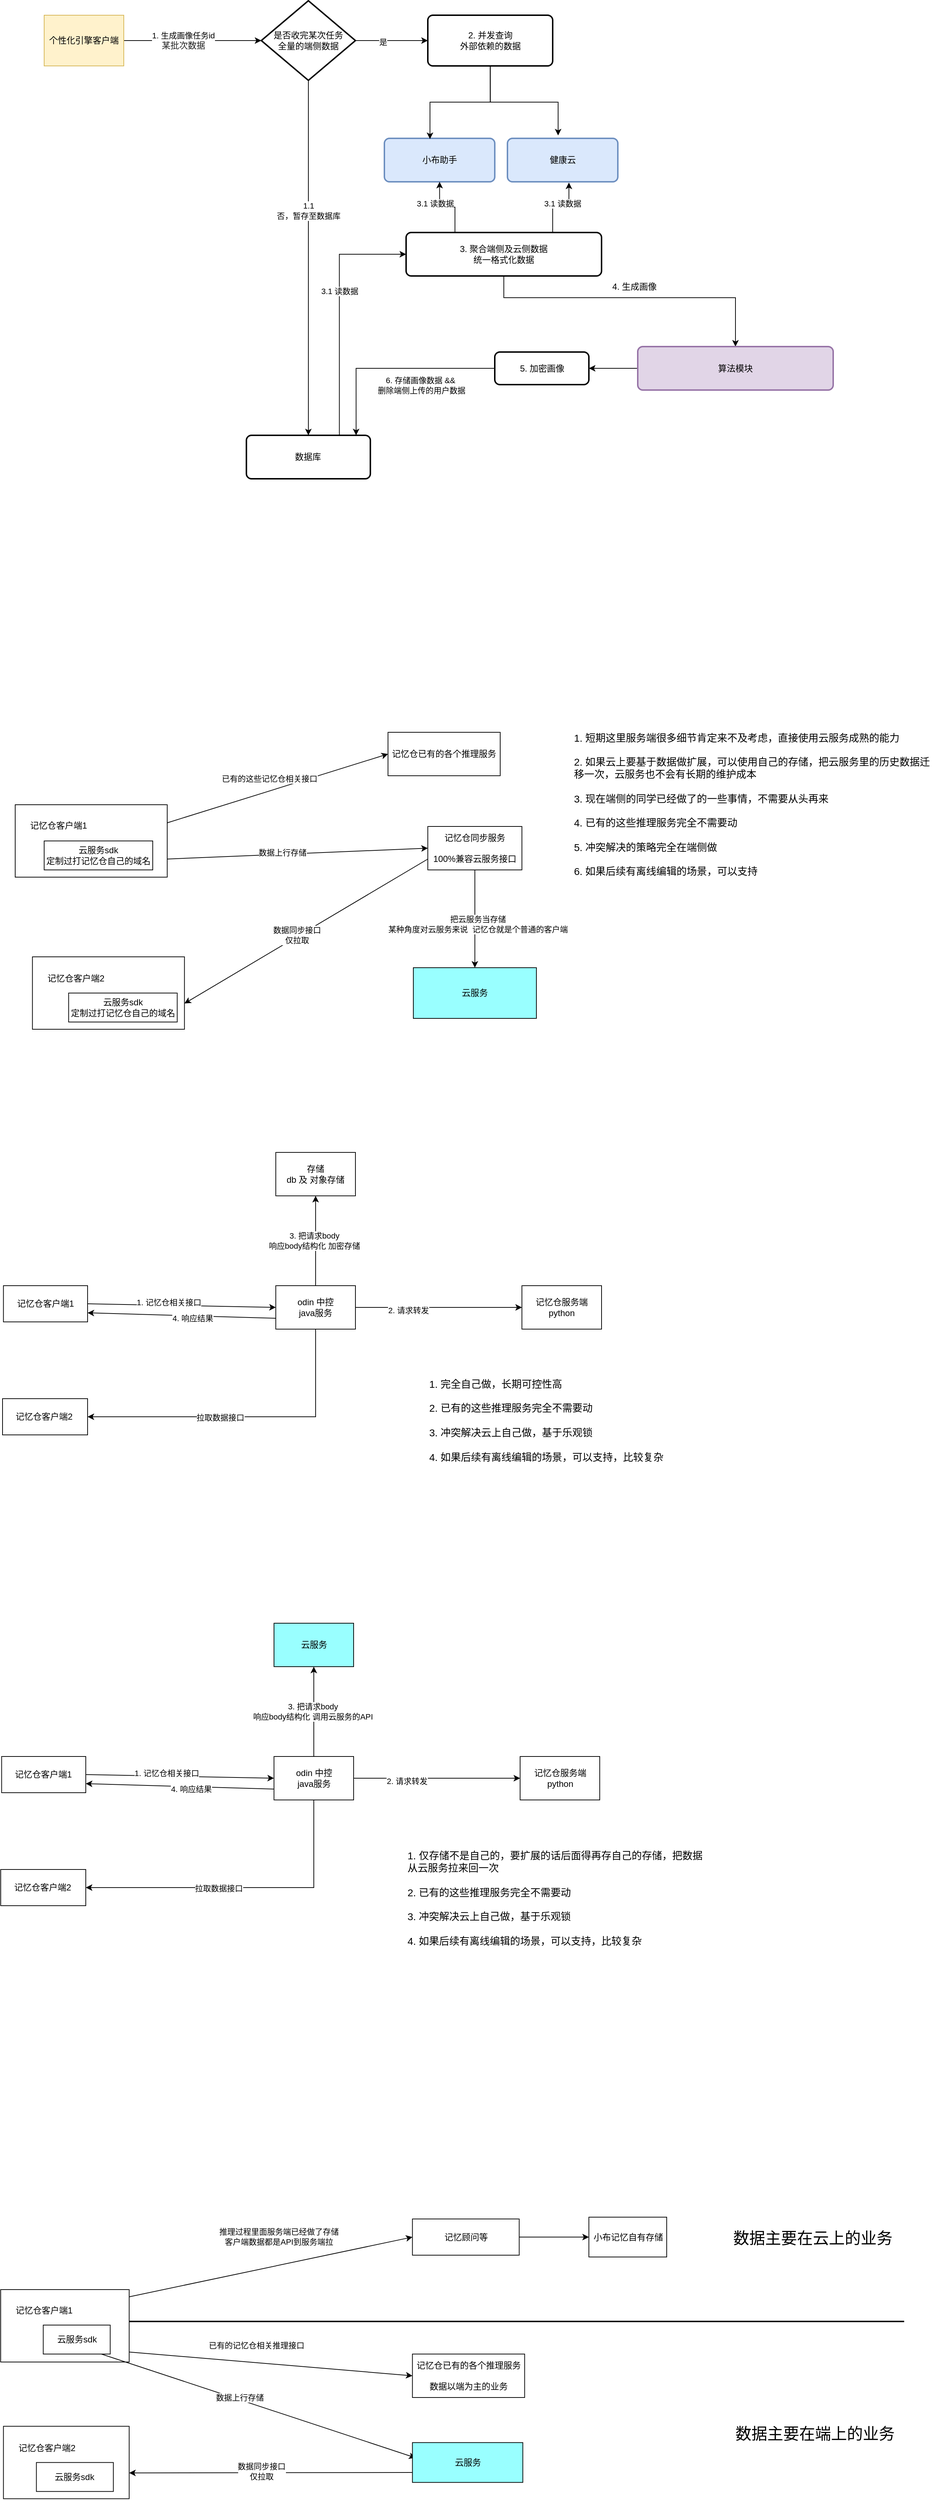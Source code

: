 <mxfile version="26.2.15">
  <diagram name="第 1 页" id="9Vp9r34HSa7TCJ5cDDs_">
    <mxGraphModel dx="2253" dy="769" grid="1" gridSize="10" guides="1" tooltips="1" connect="1" arrows="1" fold="1" page="1" pageScale="1" pageWidth="827" pageHeight="1169" math="0" shadow="0">
      <root>
        <mxCell id="0" />
        <mxCell id="1" parent="0" />
        <mxCell id="90wLf6iU2kTBtkmCEFJq-8" style="edgeStyle=orthogonalEdgeStyle;rounded=0;orthogonalLoop=1;jettySize=auto;html=1;exitX=1;exitY=0.5;exitDx=0;exitDy=0;entryX=0;entryY=0.5;entryDx=0;entryDy=0;entryPerimeter=0;" parent="1" source="90wLf6iU2kTBtkmCEFJq-5" target="imzAhuGTkj68UniixFWX-2" edge="1">
          <mxGeometry relative="1" as="geometry">
            <mxPoint x="30" y="120" as="sourcePoint" />
            <mxPoint x="255" y="160" as="targetPoint" />
          </mxGeometry>
        </mxCell>
        <mxCell id="90wLf6iU2kTBtkmCEFJq-10" value="1. 生成画像任务id&lt;br&gt;&lt;span style=&quot;color: rgb(33, 33, 33); font-family: Inter, OpenSans, Helvetica, Arial, sans-serif; font-size: 12px; text-align: left; white-space: pre-wrap;&quot;&gt;某批次数据&lt;/span&gt;" style="edgeLabel;html=1;align=center;verticalAlign=middle;resizable=0;points=[];" parent="90wLf6iU2kTBtkmCEFJq-8" vertex="1" connectable="0">
          <mxGeometry x="-0.1" y="-2" relative="1" as="geometry">
            <mxPoint x="-4" y="-2" as="offset" />
          </mxGeometry>
        </mxCell>
        <mxCell id="90wLf6iU2kTBtkmCEFJq-5" value="个性化引擎客户端" style="rounded=0;whiteSpace=wrap;html=1;fillColor=#fff2cc;strokeColor=#d6b656;" parent="1" vertex="1">
          <mxGeometry x="-140" y="150" width="110" height="70" as="geometry" />
        </mxCell>
        <mxCell id="imzAhuGTkj68UniixFWX-3" style="edgeStyle=orthogonalEdgeStyle;rounded=0;orthogonalLoop=1;jettySize=auto;html=1;exitX=0.5;exitY=1;exitDx=0;exitDy=0;exitPerimeter=0;entryX=0.5;entryY=0;entryDx=0;entryDy=0;" parent="1" source="imzAhuGTkj68UniixFWX-2" target="imzAhuGTkj68UniixFWX-5" edge="1">
          <mxGeometry relative="1" as="geometry">
            <mxPoint x="225" y="330" as="targetPoint" />
          </mxGeometry>
        </mxCell>
        <mxCell id="imzAhuGTkj68UniixFWX-4" value="1.1&lt;br&gt;否，暂存至数据库" style="edgeLabel;html=1;align=center;verticalAlign=middle;resizable=0;points=[];" parent="imzAhuGTkj68UniixFWX-3" vertex="1" connectable="0">
          <mxGeometry x="-0.028" y="-1" relative="1" as="geometry">
            <mxPoint x="1" y="-58" as="offset" />
          </mxGeometry>
        </mxCell>
        <mxCell id="imzAhuGTkj68UniixFWX-6" style="edgeStyle=orthogonalEdgeStyle;rounded=0;orthogonalLoop=1;jettySize=auto;html=1;exitX=1;exitY=0.5;exitDx=0;exitDy=0;exitPerimeter=0;entryX=0;entryY=0.5;entryDx=0;entryDy=0;" parent="1" source="imzAhuGTkj68UniixFWX-2" target="imzAhuGTkj68UniixFWX-7" edge="1">
          <mxGeometry relative="1" as="geometry">
            <mxPoint x="380" y="185" as="targetPoint" />
          </mxGeometry>
        </mxCell>
        <mxCell id="imzAhuGTkj68UniixFWX-8" value="是" style="edgeLabel;html=1;align=center;verticalAlign=middle;resizable=0;points=[];" parent="imzAhuGTkj68UniixFWX-6" vertex="1" connectable="0">
          <mxGeometry x="-0.237" y="-2" relative="1" as="geometry">
            <mxPoint as="offset" />
          </mxGeometry>
        </mxCell>
        <mxCell id="imzAhuGTkj68UniixFWX-2" value="是否收完某次任务&lt;br&gt;全量的端侧数据" style="strokeWidth=2;html=1;shape=mxgraph.flowchart.decision;whiteSpace=wrap;" parent="1" vertex="1">
          <mxGeometry x="160" y="130" width="130" height="110" as="geometry" />
        </mxCell>
        <mxCell id="imzAhuGTkj68UniixFWX-27" style="edgeStyle=orthogonalEdgeStyle;rounded=0;orthogonalLoop=1;jettySize=auto;html=1;exitX=0.75;exitY=0;exitDx=0;exitDy=0;entryX=0;entryY=0.5;entryDx=0;entryDy=0;" parent="1" source="imzAhuGTkj68UniixFWX-5" target="imzAhuGTkj68UniixFWX-14" edge="1">
          <mxGeometry relative="1" as="geometry" />
        </mxCell>
        <mxCell id="imzAhuGTkj68UniixFWX-28" value="3.1 读数据" style="edgeLabel;html=1;align=center;verticalAlign=middle;resizable=0;points=[];" parent="imzAhuGTkj68UniixFWX-27" vertex="1" connectable="0">
          <mxGeometry x="-0.125" relative="1" as="geometry">
            <mxPoint y="-50" as="offset" />
          </mxGeometry>
        </mxCell>
        <mxCell id="imzAhuGTkj68UniixFWX-5" value="数据库" style="rounded=1;whiteSpace=wrap;html=1;absoluteArcSize=1;arcSize=14;strokeWidth=2;" parent="1" vertex="1">
          <mxGeometry x="139.38" y="730" width="171.25" height="60" as="geometry" />
        </mxCell>
        <mxCell id="imzAhuGTkj68UniixFWX-7" value="2. 并发查询&lt;br&gt;外部依赖的数据" style="rounded=1;whiteSpace=wrap;html=1;absoluteArcSize=1;arcSize=14;strokeWidth=2;" parent="1" vertex="1">
          <mxGeometry x="390" y="150" width="172.5" height="70" as="geometry" />
        </mxCell>
        <mxCell id="imzAhuGTkj68UniixFWX-10" value="小布助手" style="rounded=1;whiteSpace=wrap;html=1;absoluteArcSize=1;arcSize=14;strokeWidth=2;fillColor=#dae8fc;strokeColor=#6c8ebf;" parent="1" vertex="1">
          <mxGeometry x="330" y="320" width="152.5" height="60" as="geometry" />
        </mxCell>
        <mxCell id="imzAhuGTkj68UniixFWX-11" value="健康云" style="rounded=1;whiteSpace=wrap;html=1;absoluteArcSize=1;arcSize=14;strokeWidth=2;fillColor=#dae8fc;strokeColor=#6c8ebf;" parent="1" vertex="1">
          <mxGeometry x="500" y="320" width="152.5" height="60" as="geometry" />
        </mxCell>
        <mxCell id="imzAhuGTkj68UniixFWX-12" style="edgeStyle=orthogonalEdgeStyle;rounded=0;orthogonalLoop=1;jettySize=auto;html=1;exitX=0.5;exitY=1;exitDx=0;exitDy=0;entryX=0.413;entryY=0.017;entryDx=0;entryDy=0;entryPerimeter=0;" parent="1" source="imzAhuGTkj68UniixFWX-7" target="imzAhuGTkj68UniixFWX-10" edge="1">
          <mxGeometry relative="1" as="geometry" />
        </mxCell>
        <mxCell id="imzAhuGTkj68UniixFWX-13" style="edgeStyle=orthogonalEdgeStyle;rounded=0;orthogonalLoop=1;jettySize=auto;html=1;exitX=0.5;exitY=1;exitDx=0;exitDy=0;entryX=0.459;entryY=-0.067;entryDx=0;entryDy=0;entryPerimeter=0;" parent="1" source="imzAhuGTkj68UniixFWX-7" target="imzAhuGTkj68UniixFWX-11" edge="1">
          <mxGeometry relative="1" as="geometry" />
        </mxCell>
        <mxCell id="imzAhuGTkj68UniixFWX-17" style="edgeStyle=orthogonalEdgeStyle;rounded=0;orthogonalLoop=1;jettySize=auto;html=1;exitX=0.25;exitY=0;exitDx=0;exitDy=0;entryX=0.5;entryY=1;entryDx=0;entryDy=0;" parent="1" source="imzAhuGTkj68UniixFWX-14" target="imzAhuGTkj68UniixFWX-10" edge="1">
          <mxGeometry relative="1" as="geometry" />
        </mxCell>
        <mxCell id="imzAhuGTkj68UniixFWX-20" style="edgeStyle=orthogonalEdgeStyle;rounded=0;orthogonalLoop=1;jettySize=auto;html=1;exitX=0.5;exitY=1;exitDx=0;exitDy=0;entryX=0.5;entryY=0;entryDx=0;entryDy=0;" parent="1" source="imzAhuGTkj68UniixFWX-14" target="imzAhuGTkj68UniixFWX-19" edge="1">
          <mxGeometry relative="1" as="geometry">
            <Array as="points">
              <mxPoint x="495" y="540" />
              <mxPoint x="815" y="540" />
            </Array>
          </mxGeometry>
        </mxCell>
        <mxCell id="imzAhuGTkj68UniixFWX-14" value="3. 聚合端侧及云侧数据&lt;br&gt;统一格式化数据" style="rounded=1;whiteSpace=wrap;html=1;absoluteArcSize=1;arcSize=14;strokeWidth=2;" parent="1" vertex="1">
          <mxGeometry x="360" y="450" width="270" height="60" as="geometry" />
        </mxCell>
        <mxCell id="imzAhuGTkj68UniixFWX-18" style="edgeStyle=orthogonalEdgeStyle;rounded=0;orthogonalLoop=1;jettySize=auto;html=1;exitX=0.75;exitY=0;exitDx=0;exitDy=0;entryX=0.557;entryY=1.017;entryDx=0;entryDy=0;entryPerimeter=0;" parent="1" source="imzAhuGTkj68UniixFWX-14" target="imzAhuGTkj68UniixFWX-11" edge="1">
          <mxGeometry relative="1" as="geometry" />
        </mxCell>
        <mxCell id="imzAhuGTkj68UniixFWX-24" style="edgeStyle=orthogonalEdgeStyle;rounded=0;orthogonalLoop=1;jettySize=auto;html=1;exitX=0;exitY=0.5;exitDx=0;exitDy=0;entryX=1;entryY=0.5;entryDx=0;entryDy=0;" parent="1" source="imzAhuGTkj68UniixFWX-19" target="imzAhuGTkj68UniixFWX-25" edge="1">
          <mxGeometry relative="1" as="geometry">
            <mxPoint x="500" y="610" as="targetPoint" />
          </mxGeometry>
        </mxCell>
        <mxCell id="imzAhuGTkj68UniixFWX-19" value="算法模块" style="rounded=1;whiteSpace=wrap;html=1;absoluteArcSize=1;arcSize=14;strokeWidth=2;fillColor=#e1d5e7;strokeColor=#9673a6;" parent="1" vertex="1">
          <mxGeometry x="680" y="607.5" width="270" height="60" as="geometry" />
        </mxCell>
        <mxCell id="imzAhuGTkj68UniixFWX-25" value="5. 加密画像" style="rounded=1;whiteSpace=wrap;html=1;absoluteArcSize=1;arcSize=14;strokeWidth=2;" parent="1" vertex="1">
          <mxGeometry x="482.5" y="615" width="130" height="45" as="geometry" />
        </mxCell>
        <mxCell id="imzAhuGTkj68UniixFWX-29" style="edgeStyle=orthogonalEdgeStyle;rounded=0;orthogonalLoop=1;jettySize=auto;html=1;exitX=0;exitY=0.5;exitDx=0;exitDy=0;entryX=0.885;entryY=0;entryDx=0;entryDy=0;entryPerimeter=0;" parent="1" source="imzAhuGTkj68UniixFWX-25" target="imzAhuGTkj68UniixFWX-5" edge="1">
          <mxGeometry relative="1" as="geometry" />
        </mxCell>
        <mxCell id="imzAhuGTkj68UniixFWX-31" value="6. 存储画像数据 &amp;amp;&amp;amp;&amp;nbsp;&lt;br&gt;删除端侧上传的用户数据" style="edgeLabel;html=1;align=center;verticalAlign=middle;resizable=0;points=[];" parent="imzAhuGTkj68UniixFWX-29" vertex="1" connectable="0">
          <mxGeometry x="-0.147" relative="1" as="geometry">
            <mxPoint x="19" y="23" as="offset" />
          </mxGeometry>
        </mxCell>
        <mxCell id="imzAhuGTkj68UniixFWX-32" value="4. 生成画像" style="text;html=1;align=center;verticalAlign=middle;resizable=0;points=[];autosize=1;strokeColor=none;fillColor=none;" parent="1" vertex="1">
          <mxGeometry x="635" y="510" width="80" height="30" as="geometry" />
        </mxCell>
        <mxCell id="imzAhuGTkj68UniixFWX-33" value="3.1 读数据" style="edgeLabel;html=1;align=center;verticalAlign=middle;resizable=0;points=[];" parent="1" vertex="1" connectable="0">
          <mxGeometry x="399.997" y="410.0" as="geometry" />
        </mxCell>
        <mxCell id="imzAhuGTkj68UniixFWX-34" value="3.1 读数据" style="edgeLabel;html=1;align=center;verticalAlign=middle;resizable=0;points=[];" parent="1" vertex="1" connectable="0">
          <mxGeometry x="576.247" y="410.0" as="geometry" />
        </mxCell>
        <mxCell id="7nJvu70s16uf_x4N0x23-5" style="rounded=0;orthogonalLoop=1;jettySize=auto;html=1;exitX=1;exitY=0.75;exitDx=0;exitDy=0;entryX=0;entryY=0.5;entryDx=0;entryDy=0;" edge="1" parent="1" source="7nJvu70s16uf_x4N0x23-1" target="7nJvu70s16uf_x4N0x23-2">
          <mxGeometry relative="1" as="geometry" />
        </mxCell>
        <mxCell id="7nJvu70s16uf_x4N0x23-51" value="数据上行存储" style="edgeLabel;html=1;align=center;verticalAlign=middle;resizable=0;points=[];" vertex="1" connectable="0" parent="7nJvu70s16uf_x4N0x23-5">
          <mxGeometry x="-0.117" y="3" relative="1" as="geometry">
            <mxPoint as="offset" />
          </mxGeometry>
        </mxCell>
        <mxCell id="7nJvu70s16uf_x4N0x23-63" style="rounded=0;orthogonalLoop=1;jettySize=auto;html=1;exitX=1;exitY=0.25;exitDx=0;exitDy=0;entryX=0;entryY=0.5;entryDx=0;entryDy=0;" edge="1" parent="1" source="7nJvu70s16uf_x4N0x23-1" target="7nJvu70s16uf_x4N0x23-62">
          <mxGeometry relative="1" as="geometry" />
        </mxCell>
        <mxCell id="7nJvu70s16uf_x4N0x23-64" value="已有的这些记忆仓相关接口" style="edgeLabel;html=1;align=center;verticalAlign=middle;resizable=0;points=[];" vertex="1" connectable="0" parent="7nJvu70s16uf_x4N0x23-63">
          <mxGeometry x="-0.196" y="3" relative="1" as="geometry">
            <mxPoint x="19" y="-20" as="offset" />
          </mxGeometry>
        </mxCell>
        <mxCell id="7nJvu70s16uf_x4N0x23-1" value="" style="rounded=0;whiteSpace=wrap;html=1;" vertex="1" parent="1">
          <mxGeometry x="-180" y="1240" width="210" height="100" as="geometry" />
        </mxCell>
        <mxCell id="7nJvu70s16uf_x4N0x23-10" style="rounded=0;orthogonalLoop=1;jettySize=auto;html=1;exitX=0;exitY=0.75;exitDx=0;exitDy=0;entryX=1;entryY=0.644;entryDx=0;entryDy=0;entryPerimeter=0;" edge="1" parent="1" source="7nJvu70s16uf_x4N0x23-2" target="7nJvu70s16uf_x4N0x23-7">
          <mxGeometry relative="1" as="geometry">
            <mxPoint x="306.25" y="1445" as="sourcePoint" />
          </mxGeometry>
        </mxCell>
        <mxCell id="7nJvu70s16uf_x4N0x23-52" value="数据同步接口&lt;br&gt;仅拉取" style="edgeLabel;html=1;align=center;verticalAlign=middle;resizable=0;points=[];" vertex="1" connectable="0" parent="7nJvu70s16uf_x4N0x23-10">
          <mxGeometry x="0.069" y="-2" relative="1" as="geometry">
            <mxPoint as="offset" />
          </mxGeometry>
        </mxCell>
        <mxCell id="7nJvu70s16uf_x4N0x23-48" style="edgeStyle=orthogonalEdgeStyle;rounded=0;orthogonalLoop=1;jettySize=auto;html=1;exitX=0.5;exitY=1;exitDx=0;exitDy=0;entryX=0.5;entryY=0;entryDx=0;entryDy=0;" edge="1" parent="1" source="7nJvu70s16uf_x4N0x23-2" target="7nJvu70s16uf_x4N0x23-12">
          <mxGeometry relative="1" as="geometry" />
        </mxCell>
        <mxCell id="7nJvu70s16uf_x4N0x23-49" value="把云服务当存储&lt;br&gt;某种角度对云服务来说&amp;nbsp; 记忆仓就是个普通的客户端" style="edgeLabel;html=1;align=center;verticalAlign=middle;resizable=0;points=[];" vertex="1" connectable="0" parent="7nJvu70s16uf_x4N0x23-48">
          <mxGeometry x="0.1" y="4" relative="1" as="geometry">
            <mxPoint as="offset" />
          </mxGeometry>
        </mxCell>
        <mxCell id="7nJvu70s16uf_x4N0x23-2" value="记忆仓同步服务&lt;br&gt;&lt;br&gt;100%兼容云服务接口" style="rounded=0;whiteSpace=wrap;html=1;" vertex="1" parent="1">
          <mxGeometry x="390" y="1270" width="130" height="60" as="geometry" />
        </mxCell>
        <mxCell id="7nJvu70s16uf_x4N0x23-3" value="云服务sdk&lt;br&gt;定制过打记忆仓自己的域名" style="rounded=0;whiteSpace=wrap;html=1;" vertex="1" parent="1">
          <mxGeometry x="-140" y="1290" width="150" height="40" as="geometry" />
        </mxCell>
        <mxCell id="7nJvu70s16uf_x4N0x23-4" value="记忆仓客户端1" style="text;html=1;align=center;verticalAlign=middle;whiteSpace=wrap;rounded=0;" vertex="1" parent="1">
          <mxGeometry x="-170" y="1249" width="100" height="40" as="geometry" />
        </mxCell>
        <mxCell id="7nJvu70s16uf_x4N0x23-7" value="" style="rounded=0;whiteSpace=wrap;html=1;" vertex="1" parent="1">
          <mxGeometry x="-156.19" y="1450" width="210" height="100" as="geometry" />
        </mxCell>
        <mxCell id="7nJvu70s16uf_x4N0x23-9" value="记忆仓客户端2" style="text;html=1;align=center;verticalAlign=middle;whiteSpace=wrap;rounded=0;" vertex="1" parent="1">
          <mxGeometry x="-146.19" y="1460" width="100" height="40" as="geometry" />
        </mxCell>
        <mxCell id="7nJvu70s16uf_x4N0x23-12" value="云服务" style="rounded=0;whiteSpace=wrap;html=1;fillColor=#99FFFF;" vertex="1" parent="1">
          <mxGeometry x="370" y="1465" width="170" height="70" as="geometry" />
        </mxCell>
        <mxCell id="7nJvu70s16uf_x4N0x23-25" style="rounded=0;orthogonalLoop=1;jettySize=auto;html=1;exitX=1;exitY=0.5;exitDx=0;exitDy=0;entryX=0;entryY=0.5;entryDx=0;entryDy=0;" edge="1" parent="1" source="7nJvu70s16uf_x4N0x23-27" target="7nJvu70s16uf_x4N0x23-53">
          <mxGeometry relative="1" as="geometry">
            <mxPoint y="1944" as="targetPoint" />
          </mxGeometry>
        </mxCell>
        <mxCell id="7nJvu70s16uf_x4N0x23-26" value="1. 记忆仓相关接口" style="edgeLabel;html=1;align=center;verticalAlign=middle;resizable=0;points=[];" vertex="1" connectable="0" parent="7nJvu70s16uf_x4N0x23-25">
          <mxGeometry x="-0.142" y="4" relative="1" as="geometry">
            <mxPoint as="offset" />
          </mxGeometry>
        </mxCell>
        <mxCell id="7nJvu70s16uf_x4N0x23-27" value="" style="rounded=0;whiteSpace=wrap;html=1;" vertex="1" parent="1">
          <mxGeometry x="-196.25" y="1904" width="116.25" height="50" as="geometry" />
        </mxCell>
        <mxCell id="7nJvu70s16uf_x4N0x23-32" value="记忆仓服务端&lt;br&gt;python" style="rounded=0;whiteSpace=wrap;html=1;" vertex="1" parent="1">
          <mxGeometry x="520" y="1904" width="110" height="60" as="geometry" />
        </mxCell>
        <mxCell id="7nJvu70s16uf_x4N0x23-34" value="记忆仓客户端1" style="text;html=1;align=center;verticalAlign=middle;whiteSpace=wrap;rounded=0;" vertex="1" parent="1">
          <mxGeometry x="-188.12" y="1909" width="100" height="40" as="geometry" />
        </mxCell>
        <mxCell id="7nJvu70s16uf_x4N0x23-35" value="" style="rounded=0;whiteSpace=wrap;html=1;" vertex="1" parent="1">
          <mxGeometry x="-197.5" y="2060" width="117.5" height="50" as="geometry" />
        </mxCell>
        <mxCell id="7nJvu70s16uf_x4N0x23-37" value="记忆仓客户端2" style="text;html=1;align=center;verticalAlign=middle;whiteSpace=wrap;rounded=0;" vertex="1" parent="1">
          <mxGeometry x="-186.82" y="2067.5" width="93.75" height="35" as="geometry" />
        </mxCell>
        <mxCell id="7nJvu70s16uf_x4N0x23-42" value="存储&lt;br&gt;db 及 对象存储" style="rounded=0;whiteSpace=wrap;html=1;" vertex="1" parent="1">
          <mxGeometry x="180" y="1720" width="110" height="60" as="geometry" />
        </mxCell>
        <mxCell id="7nJvu70s16uf_x4N0x23-47" value="1. 短期这里服务端很多细节肯定来不及考虑，直接使用云服务成熟的能力&lt;br&gt;&lt;br&gt;2. 如果云上要基于数据做扩展，可以使用自己的存储，把云服务里的历史数据迁移一次，云服务也不会有长期的维护成本&lt;br&gt;&lt;br&gt;3. 现在端侧的同学已经做了的一些事情，不需要从头再来&lt;br&gt;&lt;br&gt;4. 已有的这些推理服务完全不需要动&lt;br&gt;&lt;br&gt;5. 冲突解决的策略完全在端侧做&lt;br&gt;&lt;br&gt;6. 如果后续有离线编辑的场景，可以支持" style="text;html=1;align=left;verticalAlign=middle;whiteSpace=wrap;rounded=0;fontSize=14;" vertex="1" parent="1">
          <mxGeometry x="590" y="1090" width="495" height="300" as="geometry" />
        </mxCell>
        <mxCell id="7nJvu70s16uf_x4N0x23-50" value="云服务sdk&lt;br&gt;定制过打记忆仓自己的域名" style="rounded=0;whiteSpace=wrap;html=1;" vertex="1" parent="1">
          <mxGeometry x="-106.19" y="1500" width="150" height="40" as="geometry" />
        </mxCell>
        <mxCell id="7nJvu70s16uf_x4N0x23-54" style="edgeStyle=orthogonalEdgeStyle;rounded=0;orthogonalLoop=1;jettySize=auto;html=1;exitX=0.5;exitY=0;exitDx=0;exitDy=0;entryX=0.5;entryY=1;entryDx=0;entryDy=0;" edge="1" parent="1" source="7nJvu70s16uf_x4N0x23-53" target="7nJvu70s16uf_x4N0x23-42">
          <mxGeometry relative="1" as="geometry" />
        </mxCell>
        <mxCell id="7nJvu70s16uf_x4N0x23-55" value="3. 把请求body &lt;br&gt;响应body结构化 加密存储" style="edgeLabel;html=1;align=center;verticalAlign=middle;resizable=0;points=[];" vertex="1" connectable="0" parent="7nJvu70s16uf_x4N0x23-54">
          <mxGeometry y="2" relative="1" as="geometry">
            <mxPoint as="offset" />
          </mxGeometry>
        </mxCell>
        <mxCell id="7nJvu70s16uf_x4N0x23-56" style="edgeStyle=orthogonalEdgeStyle;rounded=0;orthogonalLoop=1;jettySize=auto;html=1;exitX=1;exitY=0.5;exitDx=0;exitDy=0;entryX=0;entryY=0.5;entryDx=0;entryDy=0;" edge="1" parent="1" source="7nJvu70s16uf_x4N0x23-53" target="7nJvu70s16uf_x4N0x23-32">
          <mxGeometry relative="1" as="geometry" />
        </mxCell>
        <mxCell id="7nJvu70s16uf_x4N0x23-57" value="2. 请求转发" style="edgeLabel;html=1;align=center;verticalAlign=middle;resizable=0;points=[];" vertex="1" connectable="0" parent="7nJvu70s16uf_x4N0x23-56">
          <mxGeometry x="-0.365" y="-4" relative="1" as="geometry">
            <mxPoint as="offset" />
          </mxGeometry>
        </mxCell>
        <mxCell id="7nJvu70s16uf_x4N0x23-58" style="rounded=0;orthogonalLoop=1;jettySize=auto;html=1;exitX=0;exitY=0.75;exitDx=0;exitDy=0;entryX=1;entryY=0.75;entryDx=0;entryDy=0;" edge="1" parent="1" source="7nJvu70s16uf_x4N0x23-53" target="7nJvu70s16uf_x4N0x23-27">
          <mxGeometry relative="1" as="geometry" />
        </mxCell>
        <mxCell id="7nJvu70s16uf_x4N0x23-59" value="4. 响应结果" style="edgeLabel;html=1;align=center;verticalAlign=middle;resizable=0;points=[];" vertex="1" connectable="0" parent="7nJvu70s16uf_x4N0x23-58">
          <mxGeometry x="-0.115" y="3" relative="1" as="geometry">
            <mxPoint as="offset" />
          </mxGeometry>
        </mxCell>
        <mxCell id="7nJvu70s16uf_x4N0x23-60" style="edgeStyle=orthogonalEdgeStyle;rounded=0;orthogonalLoop=1;jettySize=auto;html=1;exitX=0.5;exitY=1;exitDx=0;exitDy=0;entryX=1;entryY=0.5;entryDx=0;entryDy=0;" edge="1" parent="1" source="7nJvu70s16uf_x4N0x23-53" target="7nJvu70s16uf_x4N0x23-35">
          <mxGeometry relative="1" as="geometry" />
        </mxCell>
        <mxCell id="7nJvu70s16uf_x4N0x23-61" value="拉取数据接口" style="edgeLabel;html=1;align=center;verticalAlign=middle;resizable=0;points=[];" vertex="1" connectable="0" parent="7nJvu70s16uf_x4N0x23-60">
          <mxGeometry x="0.161" y="1" relative="1" as="geometry">
            <mxPoint as="offset" />
          </mxGeometry>
        </mxCell>
        <mxCell id="7nJvu70s16uf_x4N0x23-53" value="odin 中控&lt;br&gt;java服务" style="rounded=0;whiteSpace=wrap;html=1;" vertex="1" parent="1">
          <mxGeometry x="180" y="1904" width="110" height="60" as="geometry" />
        </mxCell>
        <mxCell id="7nJvu70s16uf_x4N0x23-62" value="记忆仓已有的各个推理服务" style="rounded=0;whiteSpace=wrap;html=1;" vertex="1" parent="1">
          <mxGeometry x="335" y="1140" width="155" height="60" as="geometry" />
        </mxCell>
        <mxCell id="7nJvu70s16uf_x4N0x23-68" value="1. 完全自己做，长期可控性高&lt;br&gt;&lt;br&gt;2. 已有的这些推理服务完全不需要动&lt;br&gt;&lt;br&gt;3. 冲突解决云上自己做，基于乐观锁&lt;br&gt;&lt;br&gt;4. 如果后续有离线编辑的场景，可以支持，比较复杂" style="text;html=1;align=left;verticalAlign=middle;whiteSpace=wrap;rounded=0;fontSize=14;" vertex="1" parent="1">
          <mxGeometry x="390" y="2010" width="422.5" height="160" as="geometry" />
        </mxCell>
        <mxCell id="7nJvu70s16uf_x4N0x23-69" style="rounded=0;orthogonalLoop=1;jettySize=auto;html=1;exitX=1;exitY=0.5;exitDx=0;exitDy=0;entryX=0;entryY=0.5;entryDx=0;entryDy=0;" edge="1" parent="1" source="7nJvu70s16uf_x4N0x23-71" target="7nJvu70s16uf_x4N0x23-85">
          <mxGeometry relative="1" as="geometry">
            <mxPoint x="-2.5" y="2594" as="targetPoint" />
          </mxGeometry>
        </mxCell>
        <mxCell id="7nJvu70s16uf_x4N0x23-70" value="1. 记忆仓相关接口" style="edgeLabel;html=1;align=center;verticalAlign=middle;resizable=0;points=[];" vertex="1" connectable="0" parent="7nJvu70s16uf_x4N0x23-69">
          <mxGeometry x="-0.142" y="4" relative="1" as="geometry">
            <mxPoint as="offset" />
          </mxGeometry>
        </mxCell>
        <mxCell id="7nJvu70s16uf_x4N0x23-71" value="" style="rounded=0;whiteSpace=wrap;html=1;" vertex="1" parent="1">
          <mxGeometry x="-198.75" y="2554" width="116.25" height="50" as="geometry" />
        </mxCell>
        <mxCell id="7nJvu70s16uf_x4N0x23-72" value="记忆仓服务端&lt;br&gt;python" style="rounded=0;whiteSpace=wrap;html=1;" vertex="1" parent="1">
          <mxGeometry x="517.5" y="2554" width="110" height="60" as="geometry" />
        </mxCell>
        <mxCell id="7nJvu70s16uf_x4N0x23-73" value="记忆仓客户端1" style="text;html=1;align=center;verticalAlign=middle;whiteSpace=wrap;rounded=0;" vertex="1" parent="1">
          <mxGeometry x="-190.62" y="2559" width="100" height="40" as="geometry" />
        </mxCell>
        <mxCell id="7nJvu70s16uf_x4N0x23-74" value="" style="rounded=0;whiteSpace=wrap;html=1;" vertex="1" parent="1">
          <mxGeometry x="-200" y="2710" width="117.5" height="50" as="geometry" />
        </mxCell>
        <mxCell id="7nJvu70s16uf_x4N0x23-75" value="记忆仓客户端2" style="text;html=1;align=center;verticalAlign=middle;whiteSpace=wrap;rounded=0;" vertex="1" parent="1">
          <mxGeometry x="-189.32" y="2717.5" width="93.75" height="35" as="geometry" />
        </mxCell>
        <mxCell id="7nJvu70s16uf_x4N0x23-76" value="云服务" style="rounded=0;whiteSpace=wrap;html=1;fillColor=#99FFFF;" vertex="1" parent="1">
          <mxGeometry x="177.5" y="2370" width="110" height="60" as="geometry" />
        </mxCell>
        <mxCell id="7nJvu70s16uf_x4N0x23-77" style="edgeStyle=orthogonalEdgeStyle;rounded=0;orthogonalLoop=1;jettySize=auto;html=1;exitX=0.5;exitY=0;exitDx=0;exitDy=0;entryX=0.5;entryY=1;entryDx=0;entryDy=0;" edge="1" parent="1" source="7nJvu70s16uf_x4N0x23-85" target="7nJvu70s16uf_x4N0x23-76">
          <mxGeometry relative="1" as="geometry" />
        </mxCell>
        <mxCell id="7nJvu70s16uf_x4N0x23-78" value="3. 把请求body &lt;br&gt;响应body结构化 调用云服务的API" style="edgeLabel;html=1;align=center;verticalAlign=middle;resizable=0;points=[];" vertex="1" connectable="0" parent="7nJvu70s16uf_x4N0x23-77">
          <mxGeometry y="2" relative="1" as="geometry">
            <mxPoint as="offset" />
          </mxGeometry>
        </mxCell>
        <mxCell id="7nJvu70s16uf_x4N0x23-79" style="edgeStyle=orthogonalEdgeStyle;rounded=0;orthogonalLoop=1;jettySize=auto;html=1;exitX=1;exitY=0.5;exitDx=0;exitDy=0;entryX=0;entryY=0.5;entryDx=0;entryDy=0;" edge="1" parent="1" source="7nJvu70s16uf_x4N0x23-85" target="7nJvu70s16uf_x4N0x23-72">
          <mxGeometry relative="1" as="geometry" />
        </mxCell>
        <mxCell id="7nJvu70s16uf_x4N0x23-80" value="2. 请求转发" style="edgeLabel;html=1;align=center;verticalAlign=middle;resizable=0;points=[];" vertex="1" connectable="0" parent="7nJvu70s16uf_x4N0x23-79">
          <mxGeometry x="-0.365" y="-4" relative="1" as="geometry">
            <mxPoint as="offset" />
          </mxGeometry>
        </mxCell>
        <mxCell id="7nJvu70s16uf_x4N0x23-81" style="rounded=0;orthogonalLoop=1;jettySize=auto;html=1;exitX=0;exitY=0.75;exitDx=0;exitDy=0;entryX=1;entryY=0.75;entryDx=0;entryDy=0;" edge="1" parent="1" source="7nJvu70s16uf_x4N0x23-85" target="7nJvu70s16uf_x4N0x23-71">
          <mxGeometry relative="1" as="geometry" />
        </mxCell>
        <mxCell id="7nJvu70s16uf_x4N0x23-82" value="4. 响应结果" style="edgeLabel;html=1;align=center;verticalAlign=middle;resizable=0;points=[];" vertex="1" connectable="0" parent="7nJvu70s16uf_x4N0x23-81">
          <mxGeometry x="-0.115" y="3" relative="1" as="geometry">
            <mxPoint as="offset" />
          </mxGeometry>
        </mxCell>
        <mxCell id="7nJvu70s16uf_x4N0x23-83" style="edgeStyle=orthogonalEdgeStyle;rounded=0;orthogonalLoop=1;jettySize=auto;html=1;exitX=0.5;exitY=1;exitDx=0;exitDy=0;entryX=1;entryY=0.5;entryDx=0;entryDy=0;" edge="1" parent="1" source="7nJvu70s16uf_x4N0x23-85" target="7nJvu70s16uf_x4N0x23-74">
          <mxGeometry relative="1" as="geometry" />
        </mxCell>
        <mxCell id="7nJvu70s16uf_x4N0x23-84" value="拉取数据接口" style="edgeLabel;html=1;align=center;verticalAlign=middle;resizable=0;points=[];" vertex="1" connectable="0" parent="7nJvu70s16uf_x4N0x23-83">
          <mxGeometry x="0.161" y="1" relative="1" as="geometry">
            <mxPoint as="offset" />
          </mxGeometry>
        </mxCell>
        <mxCell id="7nJvu70s16uf_x4N0x23-85" value="odin 中控&lt;br&gt;java服务" style="rounded=0;whiteSpace=wrap;html=1;" vertex="1" parent="1">
          <mxGeometry x="177.5" y="2554" width="110" height="60" as="geometry" />
        </mxCell>
        <mxCell id="7nJvu70s16uf_x4N0x23-86" value="1. 仅存储不是自己的，要扩展的话后面得再存自己的存储，把数据从云服务拉来回一次&lt;div&gt;&lt;br&gt;2. 已有的这些推理服务完全不需要动&lt;br&gt;&lt;br&gt;3. 冲突解决云上自己做，基于乐观锁&lt;br&gt;&lt;br&gt;4. 如果后续有离线编辑的场景，可以支持，比较复杂&lt;/div&gt;" style="text;html=1;align=left;verticalAlign=middle;whiteSpace=wrap;rounded=0;fontSize=14;" vertex="1" parent="1">
          <mxGeometry x="360" y="2670" width="422.5" height="160" as="geometry" />
        </mxCell>
        <mxCell id="7nJvu70s16uf_x4N0x23-89" style="rounded=0;orthogonalLoop=1;jettySize=auto;html=1;exitX=0.986;exitY=0.86;exitDx=0;exitDy=0;entryX=0;entryY=0.5;entryDx=0;entryDy=0;exitPerimeter=0;" edge="1" parent="1" source="7nJvu70s16uf_x4N0x23-91" target="7nJvu70s16uf_x4N0x23-103">
          <mxGeometry relative="1" as="geometry" />
        </mxCell>
        <mxCell id="7nJvu70s16uf_x4N0x23-90" value="已有的记忆仓相关推理接口" style="edgeLabel;html=1;align=center;verticalAlign=middle;resizable=0;points=[];" vertex="1" connectable="0" parent="7nJvu70s16uf_x4N0x23-89">
          <mxGeometry x="-0.196" y="3" relative="1" as="geometry">
            <mxPoint x="19" y="-20" as="offset" />
          </mxGeometry>
        </mxCell>
        <mxCell id="7nJvu70s16uf_x4N0x23-91" value="" style="rounded=0;whiteSpace=wrap;html=1;" vertex="1" parent="1">
          <mxGeometry x="-200.06" y="3290" width="177.5" height="100" as="geometry" />
        </mxCell>
        <mxCell id="7nJvu70s16uf_x4N0x23-87" style="rounded=0;orthogonalLoop=1;jettySize=auto;html=1;exitX=0.835;exitY=0.975;exitDx=0;exitDy=0;entryX=0.028;entryY=0.382;entryDx=0;entryDy=0;entryPerimeter=0;exitPerimeter=0;" edge="1" parent="1" source="7nJvu70s16uf_x4N0x23-97" target="7nJvu70s16uf_x4N0x23-101">
          <mxGeometry relative="1" as="geometry">
            <mxPoint x="381.88" y="3330" as="targetPoint" />
          </mxGeometry>
        </mxCell>
        <mxCell id="7nJvu70s16uf_x4N0x23-88" value="数据上行存储" style="edgeLabel;html=1;align=center;verticalAlign=middle;resizable=0;points=[];" vertex="1" connectable="0" parent="7nJvu70s16uf_x4N0x23-87">
          <mxGeometry x="-0.117" y="3" relative="1" as="geometry">
            <mxPoint as="offset" />
          </mxGeometry>
        </mxCell>
        <mxCell id="7nJvu70s16uf_x4N0x23-107" style="rounded=0;orthogonalLoop=1;jettySize=auto;html=1;exitX=1;exitY=0.1;exitDx=0;exitDy=0;entryX=0;entryY=0.5;entryDx=0;entryDy=0;exitPerimeter=0;" edge="1" parent="1" source="7nJvu70s16uf_x4N0x23-91" target="7nJvu70s16uf_x4N0x23-104">
          <mxGeometry relative="1" as="geometry" />
        </mxCell>
        <mxCell id="7nJvu70s16uf_x4N0x23-108" value="推理过程里面服务端已经做了存储&lt;br&gt;客户端数据都是API到服务端拉" style="edgeLabel;html=1;align=center;verticalAlign=middle;resizable=0;points=[];" vertex="1" connectable="0" parent="7nJvu70s16uf_x4N0x23-107">
          <mxGeometry x="0.064" y="1" relative="1" as="geometry">
            <mxPoint x="-2" y="-38" as="offset" />
          </mxGeometry>
        </mxCell>
        <mxCell id="7nJvu70s16uf_x4N0x23-92" style="rounded=0;orthogonalLoop=1;jettySize=auto;html=1;exitX=0;exitY=0.75;exitDx=0;exitDy=0;entryX=1;entryY=0.644;entryDx=0;entryDy=0;entryPerimeter=0;" edge="1" parent="1" source="7nJvu70s16uf_x4N0x23-101" target="7nJvu70s16uf_x4N0x23-99">
          <mxGeometry relative="1" as="geometry">
            <mxPoint x="376.25" y="3393.73" as="sourcePoint" />
          </mxGeometry>
        </mxCell>
        <mxCell id="7nJvu70s16uf_x4N0x23-93" value="数据同步接口&lt;br&gt;仅拉取" style="edgeLabel;html=1;align=center;verticalAlign=middle;resizable=0;points=[];" vertex="1" connectable="0" parent="7nJvu70s16uf_x4N0x23-92">
          <mxGeometry x="0.069" y="-2" relative="1" as="geometry">
            <mxPoint as="offset" />
          </mxGeometry>
        </mxCell>
        <mxCell id="7nJvu70s16uf_x4N0x23-98" value="记忆仓客户端1" style="text;html=1;align=center;verticalAlign=middle;whiteSpace=wrap;rounded=0;" vertex="1" parent="1">
          <mxGeometry x="-190.06" y="3299" width="100" height="40" as="geometry" />
        </mxCell>
        <mxCell id="7nJvu70s16uf_x4N0x23-97" value="云服务sdk" style="rounded=0;whiteSpace=wrap;html=1;" vertex="1" parent="1">
          <mxGeometry x="-141.25" y="3339" width="92.5" height="40" as="geometry" />
        </mxCell>
        <mxCell id="7nJvu70s16uf_x4N0x23-99" value="" style="rounded=0;whiteSpace=wrap;html=1;" vertex="1" parent="1">
          <mxGeometry x="-196.25" y="3478.73" width="173.69" height="100" as="geometry" />
        </mxCell>
        <mxCell id="7nJvu70s16uf_x4N0x23-100" value="记忆仓客户端2" style="text;html=1;align=center;verticalAlign=middle;whiteSpace=wrap;rounded=0;" vertex="1" parent="1">
          <mxGeometry x="-186.25" y="3488.73" width="100" height="40" as="geometry" />
        </mxCell>
        <mxCell id="7nJvu70s16uf_x4N0x23-101" value="云服务" style="rounded=0;whiteSpace=wrap;html=1;fillColor=#99FFFF;" vertex="1" parent="1">
          <mxGeometry x="368.75" y="3501.23" width="152.5" height="55" as="geometry" />
        </mxCell>
        <mxCell id="7nJvu70s16uf_x4N0x23-102" value="云服务sdk" style="rounded=0;whiteSpace=wrap;html=1;" vertex="1" parent="1">
          <mxGeometry x="-150.72" y="3528.73" width="106.31" height="40" as="geometry" />
        </mxCell>
        <mxCell id="7nJvu70s16uf_x4N0x23-103" value="记忆仓已有的各个推理服务&lt;br&gt;&lt;br&gt;数据以端为主的业务" style="rounded=0;whiteSpace=wrap;html=1;" vertex="1" parent="1">
          <mxGeometry x="368.75" y="3379" width="155" height="60" as="geometry" />
        </mxCell>
        <mxCell id="7nJvu70s16uf_x4N0x23-106" style="edgeStyle=orthogonalEdgeStyle;rounded=0;orthogonalLoop=1;jettySize=auto;html=1;exitX=1;exitY=0.5;exitDx=0;exitDy=0;entryX=0;entryY=0.5;entryDx=0;entryDy=0;" edge="1" parent="1" source="7nJvu70s16uf_x4N0x23-104" target="7nJvu70s16uf_x4N0x23-105">
          <mxGeometry relative="1" as="geometry" />
        </mxCell>
        <mxCell id="7nJvu70s16uf_x4N0x23-104" value="记忆顾问等" style="rounded=0;whiteSpace=wrap;html=1;" vertex="1" parent="1">
          <mxGeometry x="368.75" y="3192.5" width="147.5" height="50" as="geometry" />
        </mxCell>
        <mxCell id="7nJvu70s16uf_x4N0x23-105" value="小布记忆自有存储" style="rounded=0;whiteSpace=wrap;html=1;" vertex="1" parent="1">
          <mxGeometry x="612.5" y="3190" width="107.5" height="55" as="geometry" />
        </mxCell>
        <mxCell id="7nJvu70s16uf_x4N0x23-109" value="" style="line;strokeWidth=2;html=1;" vertex="1" parent="1">
          <mxGeometry x="-22.56" y="3329" width="1070.62" height="10" as="geometry" />
        </mxCell>
        <mxCell id="7nJvu70s16uf_x4N0x23-111" value="数据主要在云上的业务" style="text;html=1;align=center;verticalAlign=middle;whiteSpace=wrap;rounded=0;fontSize=22;" vertex="1" parent="1">
          <mxGeometry x="810" y="3190" width="223.5" height="60" as="geometry" />
        </mxCell>
        <mxCell id="7nJvu70s16uf_x4N0x23-112" value="数据主要在端上的业务" style="text;html=1;align=center;verticalAlign=middle;whiteSpace=wrap;rounded=0;fontSize=22;" vertex="1" parent="1">
          <mxGeometry x="812.5" y="3460" width="223.5" height="60" as="geometry" />
        </mxCell>
      </root>
    </mxGraphModel>
  </diagram>
</mxfile>
